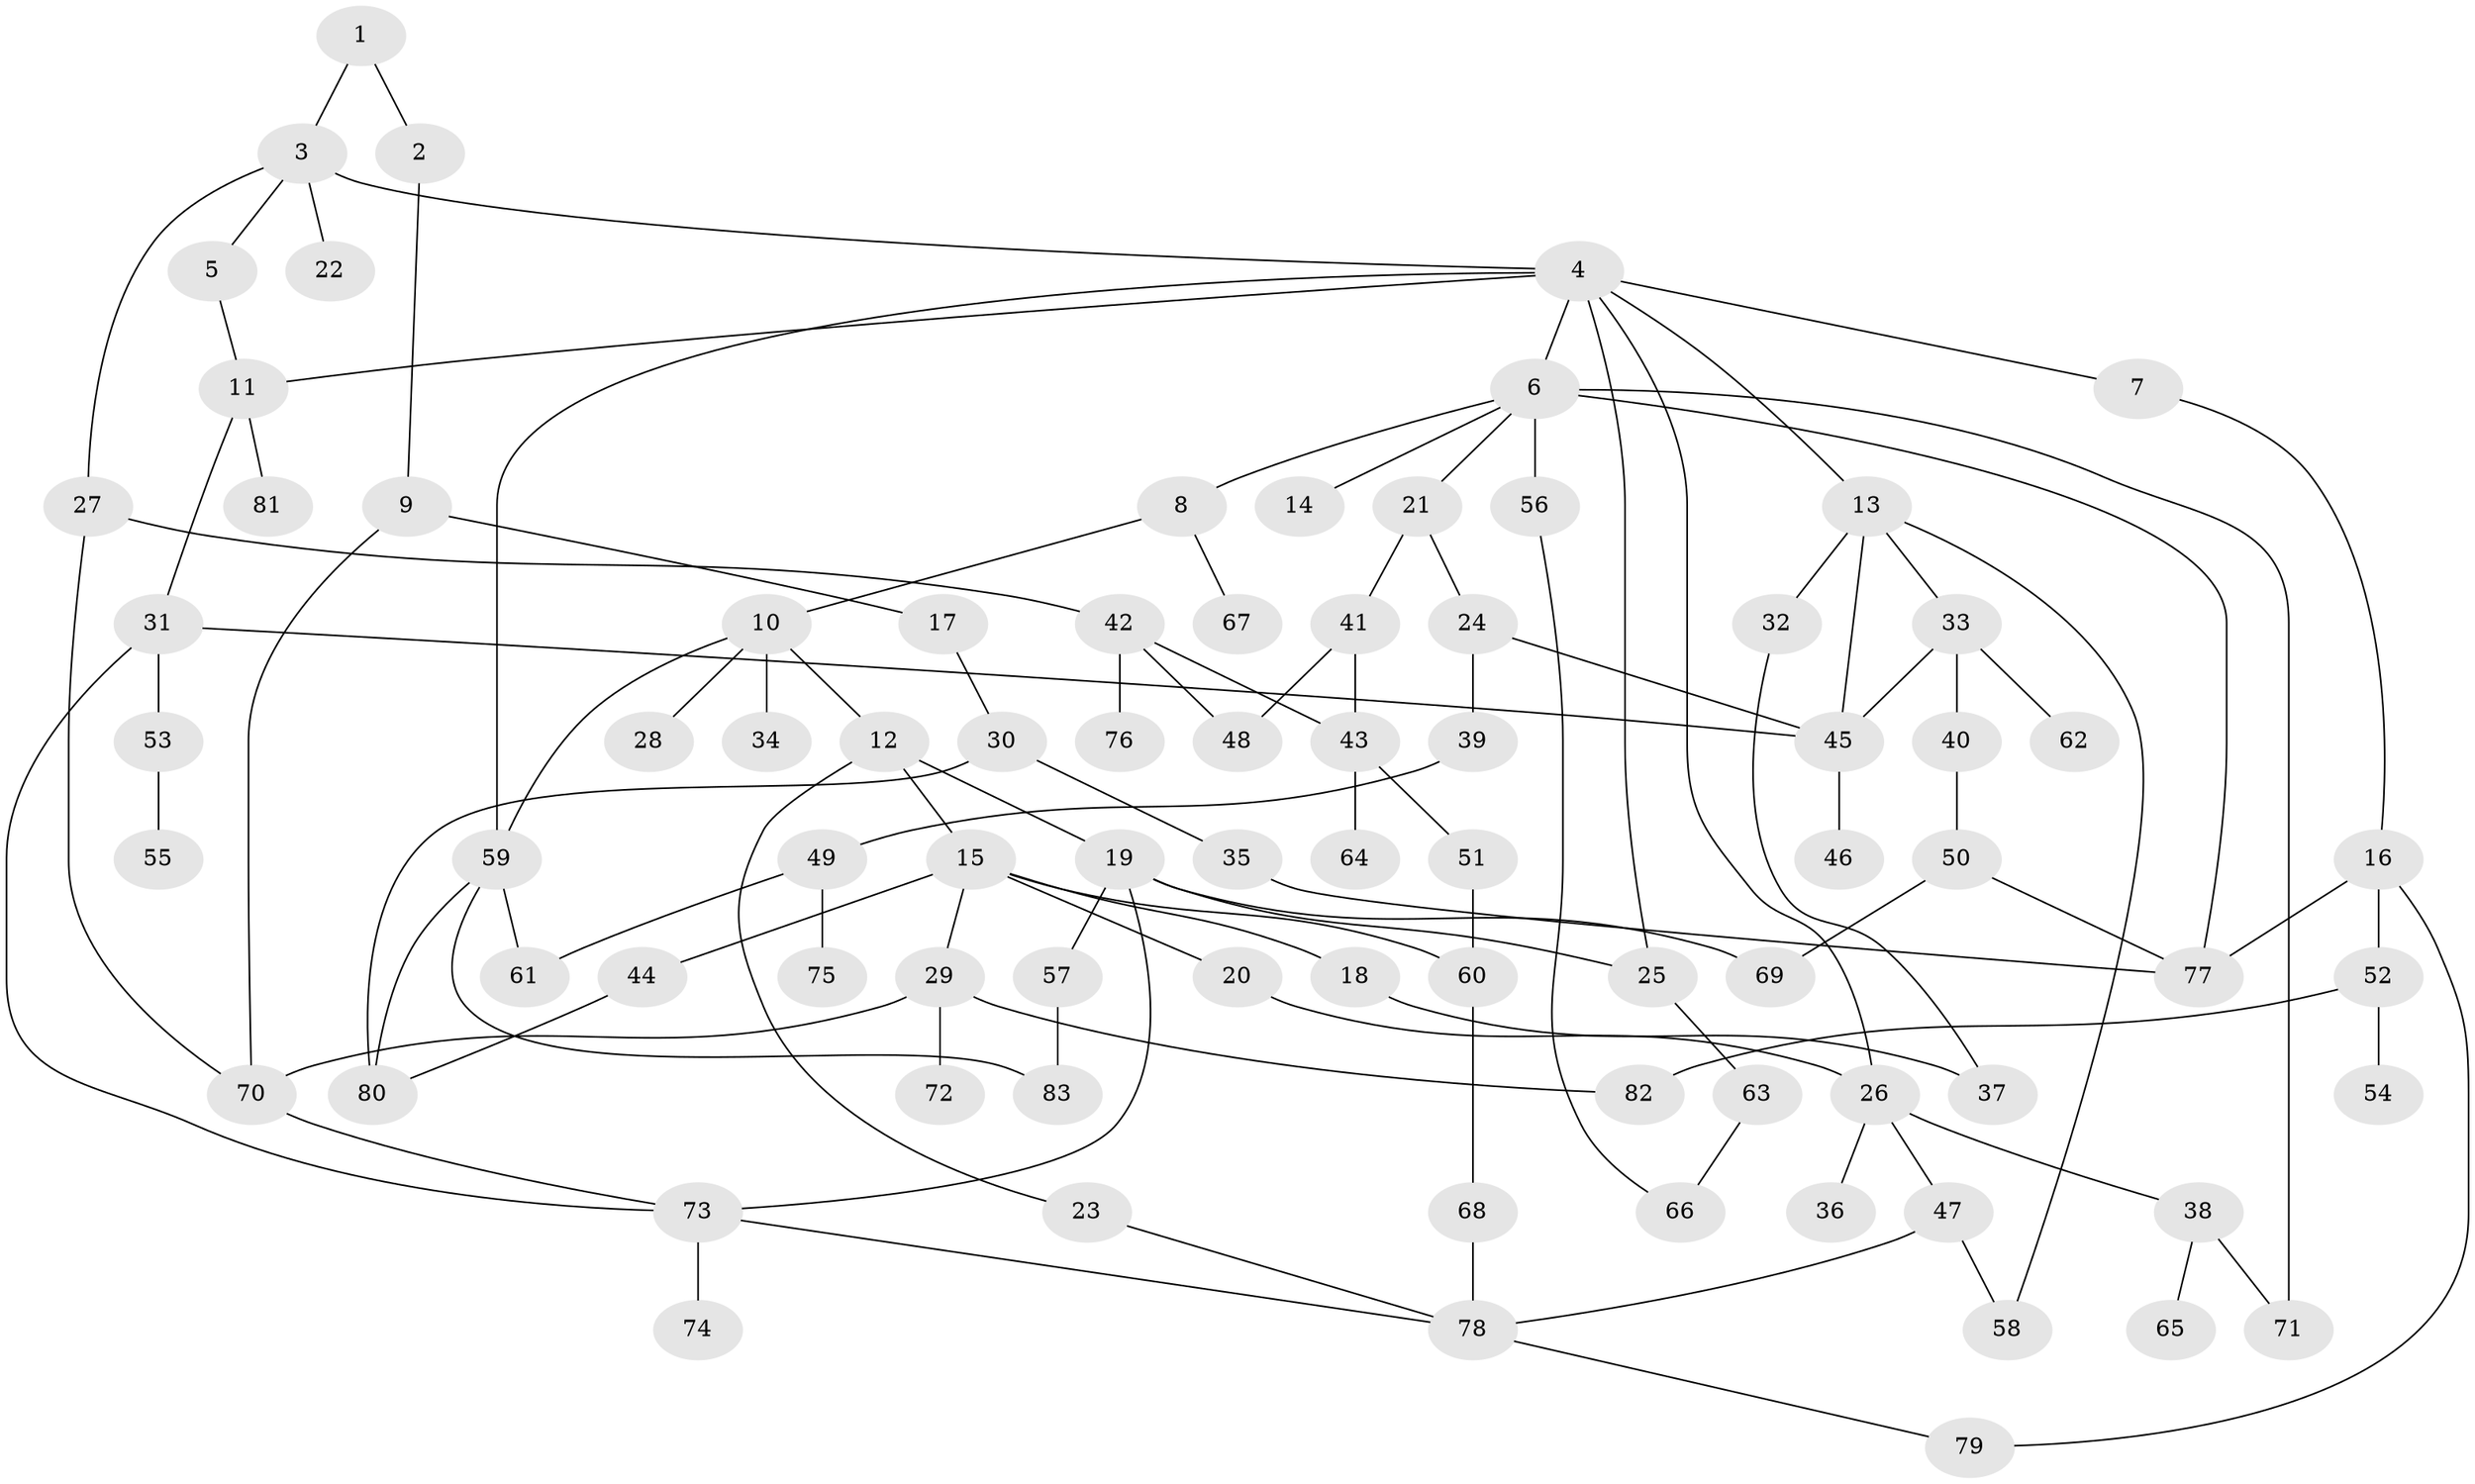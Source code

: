 // coarse degree distribution, {2: 0.22641509433962265, 4: 0.1320754716981132, 11: 0.018867924528301886, 7: 0.018867924528301886, 5: 0.07547169811320754, 6: 0.05660377358490566, 1: 0.22641509433962265, 3: 0.22641509433962265, 8: 0.018867924528301886}
// Generated by graph-tools (version 1.1) at 2025/23/03/03/25 07:23:30]
// undirected, 83 vertices, 113 edges
graph export_dot {
graph [start="1"]
  node [color=gray90,style=filled];
  1;
  2;
  3;
  4;
  5;
  6;
  7;
  8;
  9;
  10;
  11;
  12;
  13;
  14;
  15;
  16;
  17;
  18;
  19;
  20;
  21;
  22;
  23;
  24;
  25;
  26;
  27;
  28;
  29;
  30;
  31;
  32;
  33;
  34;
  35;
  36;
  37;
  38;
  39;
  40;
  41;
  42;
  43;
  44;
  45;
  46;
  47;
  48;
  49;
  50;
  51;
  52;
  53;
  54;
  55;
  56;
  57;
  58;
  59;
  60;
  61;
  62;
  63;
  64;
  65;
  66;
  67;
  68;
  69;
  70;
  71;
  72;
  73;
  74;
  75;
  76;
  77;
  78;
  79;
  80;
  81;
  82;
  83;
  1 -- 2;
  1 -- 3;
  2 -- 9;
  3 -- 4;
  3 -- 5;
  3 -- 22;
  3 -- 27;
  4 -- 6;
  4 -- 7;
  4 -- 13;
  4 -- 26;
  4 -- 25;
  4 -- 59;
  4 -- 11;
  5 -- 11;
  6 -- 8;
  6 -- 14;
  6 -- 21;
  6 -- 56;
  6 -- 71;
  6 -- 77;
  7 -- 16;
  8 -- 10;
  8 -- 67;
  9 -- 17;
  9 -- 70;
  10 -- 12;
  10 -- 28;
  10 -- 34;
  10 -- 59;
  11 -- 31;
  11 -- 81;
  12 -- 15;
  12 -- 19;
  12 -- 23;
  13 -- 32;
  13 -- 33;
  13 -- 45;
  13 -- 58;
  15 -- 18;
  15 -- 20;
  15 -- 29;
  15 -- 44;
  15 -- 60;
  16 -- 52;
  16 -- 79;
  16 -- 77;
  17 -- 30;
  18 -- 37;
  19 -- 25;
  19 -- 57;
  19 -- 69;
  19 -- 73;
  20 -- 26;
  21 -- 24;
  21 -- 41;
  23 -- 78;
  24 -- 39;
  24 -- 45;
  25 -- 63;
  26 -- 36;
  26 -- 38;
  26 -- 47;
  27 -- 42;
  27 -- 70;
  29 -- 72;
  29 -- 82;
  29 -- 70;
  30 -- 35;
  30 -- 80;
  31 -- 53;
  31 -- 73;
  31 -- 45;
  32 -- 37;
  33 -- 40;
  33 -- 62;
  33 -- 45;
  35 -- 77;
  38 -- 65;
  38 -- 71;
  39 -- 49;
  40 -- 50;
  41 -- 43;
  41 -- 48;
  42 -- 43;
  42 -- 48;
  42 -- 76;
  43 -- 51;
  43 -- 64;
  44 -- 80;
  45 -- 46;
  47 -- 58;
  47 -- 78;
  49 -- 75;
  49 -- 61;
  50 -- 69;
  50 -- 77;
  51 -- 60;
  52 -- 54;
  52 -- 82;
  53 -- 55;
  56 -- 66;
  57 -- 83;
  59 -- 61;
  59 -- 80;
  59 -- 83;
  60 -- 68;
  63 -- 66;
  68 -- 78;
  70 -- 73;
  73 -- 74;
  73 -- 78;
  78 -- 79;
}

